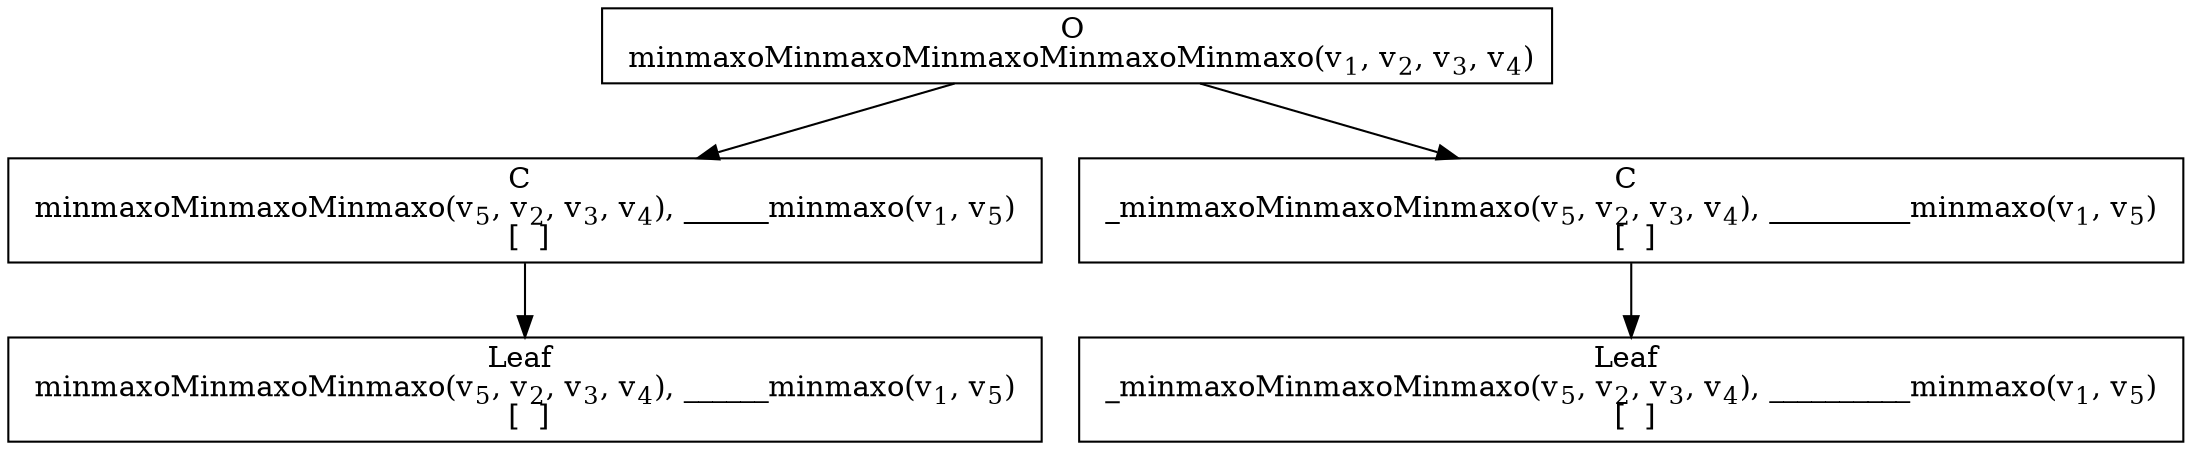 digraph {
    graph [rankdir=TB
          ,bgcolor=transparent];
    node [shape=box
         ,fillcolor=white
         ,style=filled];
    0 [label=<O <BR/> minmaxoMinmaxoMinmaxoMinmaxoMinmaxo(v<SUB>1</SUB>, v<SUB>2</SUB>, v<SUB>3</SUB>, v<SUB>4</SUB>)>];
    1 [label=<C <BR/> minmaxoMinmaxoMinmaxo(v<SUB>5</SUB>, v<SUB>2</SUB>, v<SUB>3</SUB>, v<SUB>4</SUB>), ______minmaxo(v<SUB>1</SUB>, v<SUB>5</SUB>) <BR/>  [  ] >];
    2 [label=<C <BR/> _minmaxoMinmaxoMinmaxo(v<SUB>5</SUB>, v<SUB>2</SUB>, v<SUB>3</SUB>, v<SUB>4</SUB>), __________minmaxo(v<SUB>1</SUB>, v<SUB>5</SUB>) <BR/>  [  ] >];
    3 [label=<Leaf <BR/> minmaxoMinmaxoMinmaxo(v<SUB>5</SUB>, v<SUB>2</SUB>, v<SUB>3</SUB>, v<SUB>4</SUB>), ______minmaxo(v<SUB>1</SUB>, v<SUB>5</SUB>) <BR/>  [  ] >];
    4 [label=<Leaf <BR/> _minmaxoMinmaxoMinmaxo(v<SUB>5</SUB>, v<SUB>2</SUB>, v<SUB>3</SUB>, v<SUB>4</SUB>), __________minmaxo(v<SUB>1</SUB>, v<SUB>5</SUB>) <BR/>  [  ] >];
    0 -> 1 [label=""];
    0 -> 2 [label=""];
    1 -> 3 [label=""];
    2 -> 4 [label=""];
}
